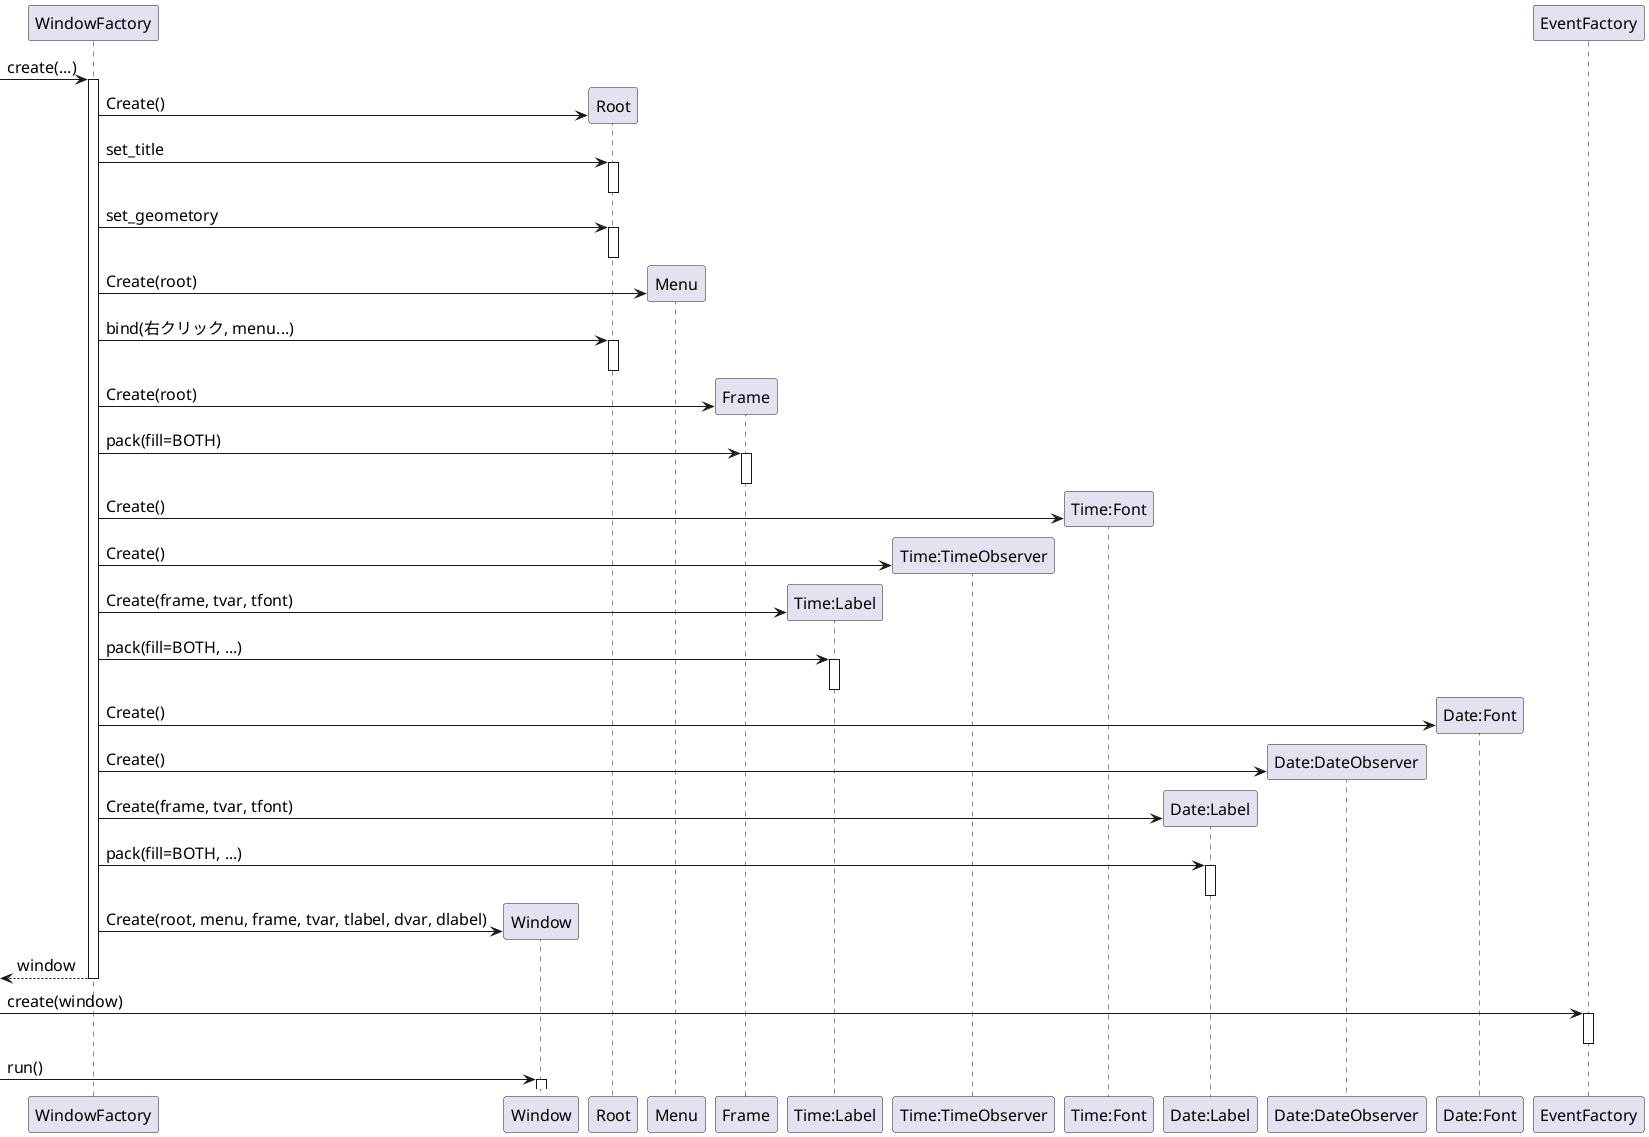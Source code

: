 @startuml WindowFactoryと全体の流れ
skinparam {
   defaultfontsize 16
   linetype ortho
}
participant WindowFactory as f
participant Window as w
participant Root as root
participant Menu as menu
participant Frame as frame
participant "Time:Label" as tlabel
participant "Time:TimeObserver" as tvar
participant "Time:Font" as tfont
participant "Date:Label" as dlabel
participant "Date:DateObserver" as dvar
participant "Date:Font" as dfont
participant EventFactory as ef

autoactivate on
[-> f: create(...)
f -> root**: Create()
f -> root: set_title
deactivate
f -> root: set_geometory
deactivate
f -> menu**: Create(root)
f -> root: bind(右クリック, menu...)
deactivate
f -> frame**: Create(root)
f -> frame: pack(fill=BOTH)
deactivate
f -> tfont**: Create()
f -> tvar**: Create()
f -> tlabel**: Create(frame, tvar, tfont)
f -> tlabel: pack(fill=BOTH, ...)
deactivate
f -> dfont**: Create()
f -> dvar**: Create()
f -> dlabel**: Create(frame, tvar, tfont)
f -> dlabel: pack(fill=BOTH, ...)
deactivate
f -> w**: Create(root, menu, frame, tvar, tlabel, dvar, dlabel)
return window
[-> ef: create(window)
deactivate
[-> w: run()
@enduml
